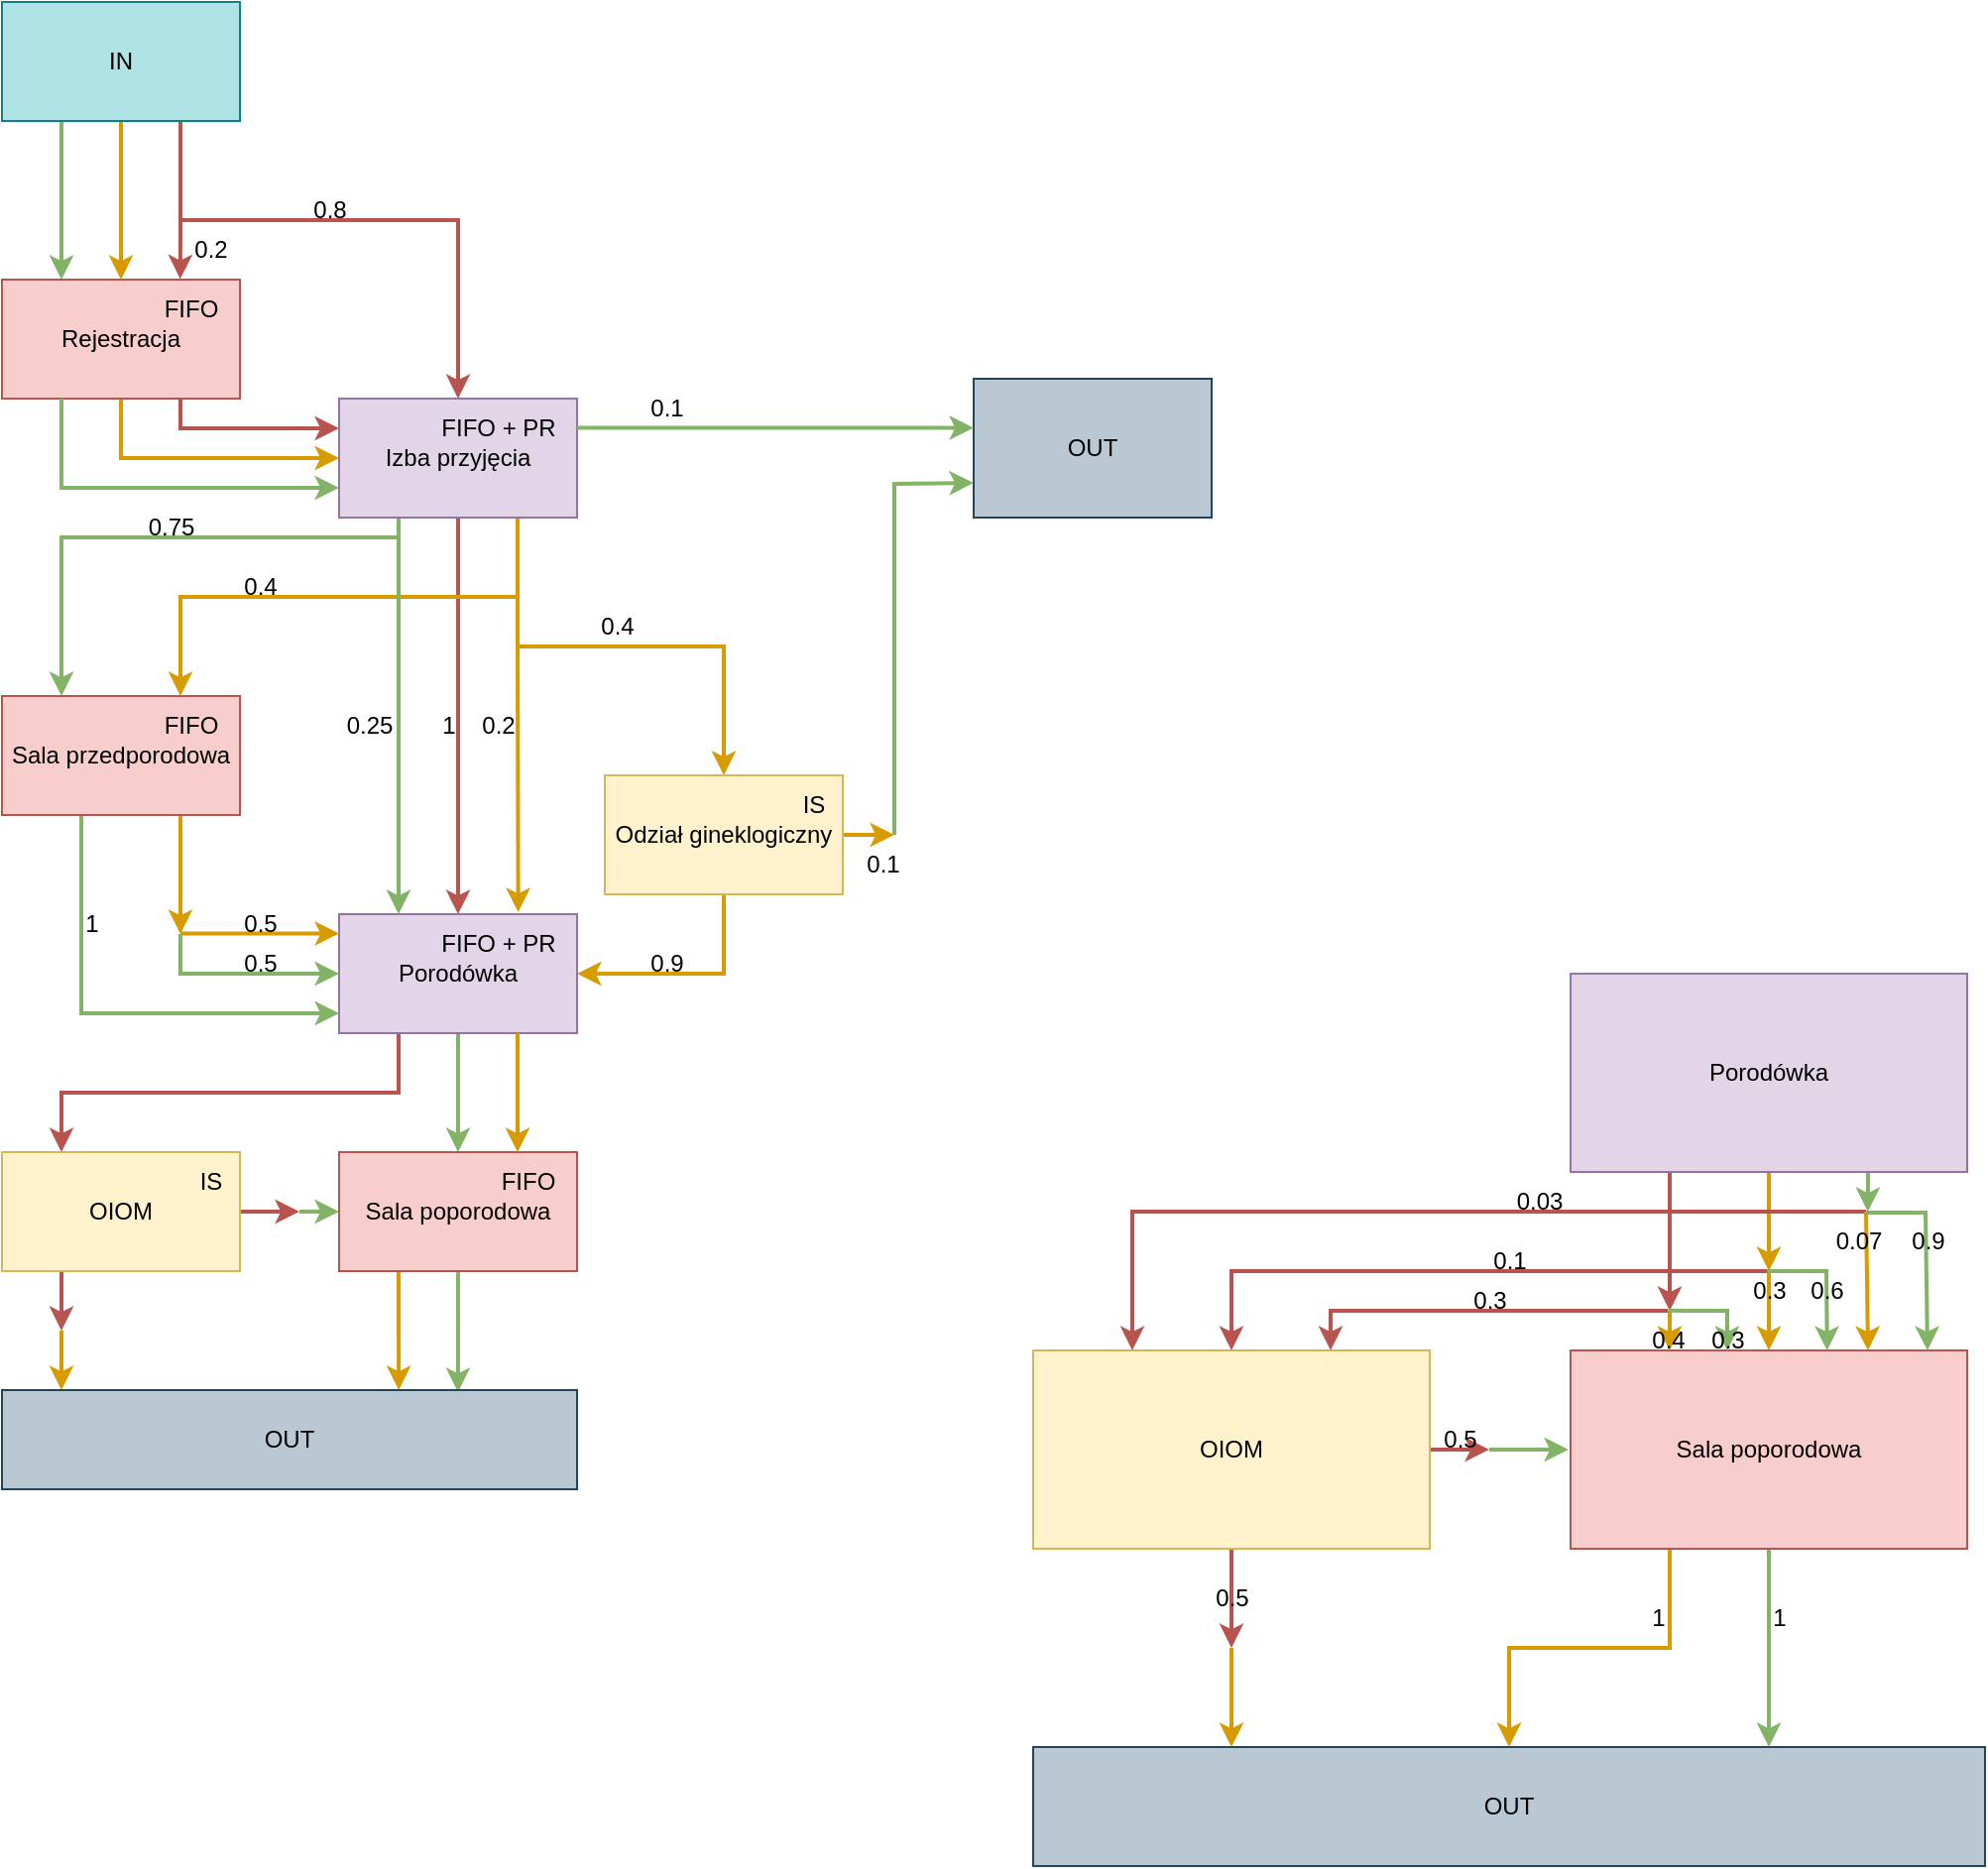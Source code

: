 <mxfile version="26.0.5">
  <diagram name="Strona-1" id="fgU5ulpv1b7WvcS9dqAW">
    <mxGraphModel dx="2074" dy="1132" grid="1" gridSize="10" guides="1" tooltips="1" connect="1" arrows="1" fold="1" page="1" pageScale="1" pageWidth="827" pageHeight="1169" math="0" shadow="0">
      <root>
        <mxCell id="0" />
        <mxCell id="1" parent="0" />
        <mxCell id="whcsbTW-i5qFt0smelnw-29" style="edgeStyle=orthogonalEdgeStyle;rounded=0;orthogonalLoop=1;jettySize=auto;html=1;exitX=0.25;exitY=1;exitDx=0;exitDy=0;entryX=0.25;entryY=0;entryDx=0;entryDy=0;fillColor=#d5e8d4;strokeColor=#82b366;strokeWidth=2;" parent="1" source="_shEbpTUIyo-8CSlQiM0-3" target="whcsbTW-i5qFt0smelnw-2" edge="1">
          <mxGeometry relative="1" as="geometry">
            <mxPoint x="140" y="150" as="sourcePoint" />
          </mxGeometry>
        </mxCell>
        <mxCell id="whcsbTW-i5qFt0smelnw-16" style="edgeStyle=orthogonalEdgeStyle;rounded=0;orthogonalLoop=1;jettySize=auto;html=1;exitX=0.5;exitY=1;exitDx=0;exitDy=0;entryX=0;entryY=0.5;entryDx=0;entryDy=0;strokeWidth=2;fillColor=#ffe6cc;strokeColor=#d79b00;" parent="1" source="whcsbTW-i5qFt0smelnw-2" target="whcsbTW-i5qFt0smelnw-5" edge="1">
          <mxGeometry relative="1" as="geometry">
            <Array as="points">
              <mxPoint x="170" y="290" />
            </Array>
          </mxGeometry>
        </mxCell>
        <mxCell id="whcsbTW-i5qFt0smelnw-2" value="Rejestracja" style="rounded=0;whiteSpace=wrap;html=1;fillColor=#f8cecc;strokeColor=#b85450;" parent="1" vertex="1">
          <mxGeometry x="110" y="200" width="120" height="60" as="geometry" />
        </mxCell>
        <mxCell id="whcsbTW-i5qFt0smelnw-3" value="" style="endArrow=classic;html=1;rounded=0;exitX=0.5;exitY=1;exitDx=0;exitDy=0;entryX=0.5;entryY=0;entryDx=0;entryDy=0;fillColor=#ffe6cc;strokeColor=#d79b00;strokeWidth=2;" parent="1" source="_shEbpTUIyo-8CSlQiM0-3" target="whcsbTW-i5qFt0smelnw-2" edge="1">
          <mxGeometry width="50" height="50" relative="1" as="geometry">
            <mxPoint x="170" y="150" as="sourcePoint" />
            <mxPoint x="440" y="370" as="targetPoint" />
          </mxGeometry>
        </mxCell>
        <mxCell id="whcsbTW-i5qFt0smelnw-20" style="edgeStyle=orthogonalEdgeStyle;rounded=0;orthogonalLoop=1;jettySize=auto;html=1;exitX=0.75;exitY=1;exitDx=0;exitDy=0;entryX=0.5;entryY=0;entryDx=0;entryDy=0;strokeWidth=2;fillColor=#ffe6cc;strokeColor=#d79b00;" parent="1" source="whcsbTW-i5qFt0smelnw-5" target="whcsbTW-i5qFt0smelnw-8" edge="1">
          <mxGeometry relative="1" as="geometry" />
        </mxCell>
        <mxCell id="whcsbTW-i5qFt0smelnw-21" style="edgeStyle=orthogonalEdgeStyle;rounded=0;orthogonalLoop=1;jettySize=auto;html=1;exitX=0.5;exitY=1;exitDx=0;exitDy=0;entryX=0.5;entryY=0;entryDx=0;entryDy=0;strokeWidth=2;fillColor=#f8cecc;strokeColor=#b85450;" parent="1" source="whcsbTW-i5qFt0smelnw-5" target="whcsbTW-i5qFt0smelnw-9" edge="1">
          <mxGeometry relative="1" as="geometry">
            <Array as="points">
              <mxPoint x="340" y="370" />
              <mxPoint x="340" y="370" />
            </Array>
          </mxGeometry>
        </mxCell>
        <mxCell id="whcsbTW-i5qFt0smelnw-22" style="edgeStyle=orthogonalEdgeStyle;rounded=0;orthogonalLoop=1;jettySize=auto;html=1;exitX=0.25;exitY=1;exitDx=0;exitDy=0;entryX=0.25;entryY=0;entryDx=0;entryDy=0;strokeWidth=2;fillColor=#d5e8d4;strokeColor=#82b366;" parent="1" source="whcsbTW-i5qFt0smelnw-5" target="_shEbpTUIyo-8CSlQiM0-2" edge="1">
          <mxGeometry relative="1" as="geometry">
            <Array as="points">
              <mxPoint x="310" y="330" />
              <mxPoint x="140" y="330" />
            </Array>
          </mxGeometry>
        </mxCell>
        <mxCell id="whcsbTW-i5qFt0smelnw-5" value="Izba przyjęcia" style="rounded=0;whiteSpace=wrap;html=1;fillColor=#e1d5e7;strokeColor=#9673a6;" parent="1" vertex="1">
          <mxGeometry x="280" y="260" width="120" height="60" as="geometry" />
        </mxCell>
        <mxCell id="whcsbTW-i5qFt0smelnw-7" value="OUT" style="rounded=0;whiteSpace=wrap;html=1;fillColor=#bac8d3;strokeColor=#23445d;" parent="1" vertex="1">
          <mxGeometry x="600" y="250" width="120" height="70" as="geometry" />
        </mxCell>
        <mxCell id="whcsbTW-i5qFt0smelnw-23" style="edgeStyle=orthogonalEdgeStyle;rounded=0;orthogonalLoop=1;jettySize=auto;html=1;exitX=0.5;exitY=1;exitDx=0;exitDy=0;entryX=1;entryY=0.5;entryDx=0;entryDy=0;strokeWidth=2;fillColor=#ffe6cc;strokeColor=#d79b00;" parent="1" source="whcsbTW-i5qFt0smelnw-8" target="whcsbTW-i5qFt0smelnw-9" edge="1">
          <mxGeometry relative="1" as="geometry" />
        </mxCell>
        <mxCell id="sOwrhF51wG5BLlXzD2gl-3" style="edgeStyle=orthogonalEdgeStyle;rounded=0;orthogonalLoop=1;jettySize=auto;html=1;strokeWidth=2;fillColor=#ffe6cc;strokeColor=#d79b00;" parent="1" source="whcsbTW-i5qFt0smelnw-8" edge="1">
          <mxGeometry relative="1" as="geometry">
            <mxPoint x="560" y="480" as="targetPoint" />
          </mxGeometry>
        </mxCell>
        <mxCell id="whcsbTW-i5qFt0smelnw-8" value="Odział gineklogiczny" style="rounded=0;whiteSpace=wrap;html=1;fillColor=#fff2cc;strokeColor=#d6b656;" parent="1" vertex="1">
          <mxGeometry x="414" y="450" width="120" height="60" as="geometry" />
        </mxCell>
        <mxCell id="whcsbTW-i5qFt0smelnw-24" style="edgeStyle=orthogonalEdgeStyle;rounded=0;orthogonalLoop=1;jettySize=auto;html=1;exitX=0.25;exitY=1;exitDx=0;exitDy=0;entryX=0.25;entryY=0;entryDx=0;entryDy=0;fillColor=#f8cecc;strokeColor=#b85450;strokeWidth=2;" parent="1" source="whcsbTW-i5qFt0smelnw-9" target="whcsbTW-i5qFt0smelnw-11" edge="1">
          <mxGeometry relative="1" as="geometry" />
        </mxCell>
        <mxCell id="whcsbTW-i5qFt0smelnw-25" style="edgeStyle=orthogonalEdgeStyle;rounded=0;orthogonalLoop=1;jettySize=auto;html=1;exitX=0.5;exitY=1;exitDx=0;exitDy=0;entryX=0.5;entryY=0;entryDx=0;entryDy=0;strokeWidth=2;fillColor=#d5e8d4;strokeColor=#82b366;" parent="1" source="whcsbTW-i5qFt0smelnw-9" target="whcsbTW-i5qFt0smelnw-10" edge="1">
          <mxGeometry relative="1" as="geometry" />
        </mxCell>
        <mxCell id="whcsbTW-i5qFt0smelnw-9" value="Porodówka" style="rounded=0;whiteSpace=wrap;html=1;fillColor=#e1d5e7;strokeColor=#9673a6;" parent="1" vertex="1">
          <mxGeometry x="280" y="520" width="120" height="60" as="geometry" />
        </mxCell>
        <mxCell id="whcsbTW-i5qFt0smelnw-28" style="edgeStyle=orthogonalEdgeStyle;rounded=0;orthogonalLoop=1;jettySize=auto;html=1;exitX=0.5;exitY=1;exitDx=0;exitDy=0;strokeWidth=2;fillColor=#d5e8d4;strokeColor=#82b366;entryX=0.793;entryY=0.02;entryDx=0;entryDy=0;entryPerimeter=0;" parent="1" source="whcsbTW-i5qFt0smelnw-10" target="whcsbTW-i5qFt0smelnw-12" edge="1">
          <mxGeometry relative="1" as="geometry">
            <mxPoint x="340" y="758" as="targetPoint" />
          </mxGeometry>
        </mxCell>
        <mxCell id="whcsbTW-i5qFt0smelnw-54" style="edgeStyle=orthogonalEdgeStyle;rounded=0;orthogonalLoop=1;jettySize=auto;html=1;exitX=0.25;exitY=1;exitDx=0;exitDy=0;entryX=0.69;entryY=0;entryDx=0;entryDy=0;strokeWidth=2;fillColor=#ffe6cc;strokeColor=#d79b00;entryPerimeter=0;" parent="1" source="whcsbTW-i5qFt0smelnw-10" target="whcsbTW-i5qFt0smelnw-12" edge="1">
          <mxGeometry relative="1" as="geometry">
            <mxPoint x="200" y="760" as="targetPoint" />
          </mxGeometry>
        </mxCell>
        <mxCell id="whcsbTW-i5qFt0smelnw-10" value="Sala poporodowa" style="rounded=0;whiteSpace=wrap;html=1;fillColor=#f8cecc;strokeColor=#b85450;" parent="1" vertex="1">
          <mxGeometry x="280" y="640" width="120" height="60" as="geometry" />
        </mxCell>
        <mxCell id="whcsbTW-i5qFt0smelnw-26" style="edgeStyle=orthogonalEdgeStyle;rounded=0;orthogonalLoop=1;jettySize=auto;html=1;entryX=0.25;entryY=0;entryDx=0;entryDy=0;strokeWidth=2;fillColor=#ffe6cc;strokeColor=#d79b00;" parent="1" edge="1">
          <mxGeometry relative="1" as="geometry">
            <mxPoint x="140" y="730" as="sourcePoint" />
            <mxPoint x="140" y="760" as="targetPoint" />
          </mxGeometry>
        </mxCell>
        <mxCell id="whcsbTW-i5qFt0smelnw-36" style="edgeStyle=orthogonalEdgeStyle;rounded=0;orthogonalLoop=1;jettySize=auto;html=1;exitX=0.25;exitY=1;exitDx=0;exitDy=0;strokeWidth=2;fillColor=#f8cecc;strokeColor=#b85450;" parent="1" source="whcsbTW-i5qFt0smelnw-11" edge="1">
          <mxGeometry relative="1" as="geometry">
            <mxPoint x="140" y="730" as="targetPoint" />
          </mxGeometry>
        </mxCell>
        <mxCell id="whcsbTW-i5qFt0smelnw-39" style="edgeStyle=orthogonalEdgeStyle;rounded=0;orthogonalLoop=1;jettySize=auto;html=1;exitX=1;exitY=0.5;exitDx=0;exitDy=0;strokeWidth=2;fillColor=#f8cecc;strokeColor=#b85450;" parent="1" source="whcsbTW-i5qFt0smelnw-11" edge="1">
          <mxGeometry relative="1" as="geometry">
            <mxPoint x="260" y="670" as="targetPoint" />
          </mxGeometry>
        </mxCell>
        <mxCell id="whcsbTW-i5qFt0smelnw-11" value="OIOM" style="rounded=0;whiteSpace=wrap;html=1;fillColor=#fff2cc;strokeColor=#d6b656;" parent="1" vertex="1">
          <mxGeometry x="110" y="640" width="120" height="60" as="geometry" />
        </mxCell>
        <mxCell id="whcsbTW-i5qFt0smelnw-12" value="OUT" style="rounded=0;whiteSpace=wrap;html=1;fillColor=#bac8d3;strokeColor=#23445d;" parent="1" vertex="1">
          <mxGeometry x="110" y="760" width="290" height="50" as="geometry" />
        </mxCell>
        <mxCell id="whcsbTW-i5qFt0smelnw-15" value="" style="endArrow=classic;html=1;rounded=0;exitX=0.25;exitY=1;exitDx=0;exitDy=0;entryX=0;entryY=0.75;entryDx=0;entryDy=0;fillColor=#d5e8d4;strokeColor=#82b366;strokeWidth=2;" parent="1" source="whcsbTW-i5qFt0smelnw-2" target="whcsbTW-i5qFt0smelnw-5" edge="1">
          <mxGeometry width="50" height="50" relative="1" as="geometry">
            <mxPoint x="390" y="420" as="sourcePoint" />
            <mxPoint x="140" y="320" as="targetPoint" />
            <Array as="points">
              <mxPoint x="140" y="305" />
            </Array>
          </mxGeometry>
        </mxCell>
        <mxCell id="whcsbTW-i5qFt0smelnw-31" value="" style="endArrow=classic;html=1;rounded=0;strokeWidth=2;fillColor=#d5e8d4;strokeColor=#82b366;" parent="1" edge="1">
          <mxGeometry width="50" height="50" relative="1" as="geometry">
            <mxPoint x="260" y="670" as="sourcePoint" />
            <mxPoint x="280" y="670" as="targetPoint" />
          </mxGeometry>
        </mxCell>
        <mxCell id="whcsbTW-i5qFt0smelnw-32" value="" style="endArrow=classic;html=1;rounded=0;exitX=0.75;exitY=1;exitDx=0;exitDy=0;entryX=0.75;entryY=0;entryDx=0;entryDy=0;strokeWidth=2;fillColor=#ffe6cc;strokeColor=#d79b00;" parent="1" source="whcsbTW-i5qFt0smelnw-9" target="whcsbTW-i5qFt0smelnw-10" edge="1">
          <mxGeometry width="50" height="50" relative="1" as="geometry">
            <mxPoint x="390" y="620" as="sourcePoint" />
            <mxPoint x="370" y="630" as="targetPoint" />
          </mxGeometry>
        </mxCell>
        <mxCell id="whcsbTW-i5qFt0smelnw-43" style="edgeStyle=orthogonalEdgeStyle;rounded=0;orthogonalLoop=1;jettySize=auto;html=1;exitX=1;exitY=0.25;exitDx=0;exitDy=0;strokeWidth=2;fillColor=#d5e8d4;strokeColor=#82b366;entryX=0;entryY=0.5;entryDx=0;entryDy=0;" parent="1" edge="1">
          <mxGeometry relative="1" as="geometry">
            <mxPoint x="600" y="274.74" as="targetPoint" />
            <mxPoint x="400" y="274.74" as="sourcePoint" />
          </mxGeometry>
        </mxCell>
        <mxCell id="whcsbTW-i5qFt0smelnw-47" value="FIFO" style="text;html=1;align=center;verticalAlign=middle;resizable=0;points=[];autosize=1;strokeColor=none;fillColor=none;" parent="1" vertex="1">
          <mxGeometry x="180" y="200" width="50" height="30" as="geometry" />
        </mxCell>
        <mxCell id="whcsbTW-i5qFt0smelnw-48" value="FIFO" style="text;html=1;align=center;verticalAlign=middle;resizable=0;points=[];autosize=1;strokeColor=none;fillColor=none;" parent="1" vertex="1">
          <mxGeometry x="350" y="640" width="50" height="30" as="geometry" />
        </mxCell>
        <mxCell id="whcsbTW-i5qFt0smelnw-49" value="FIFO + PR" style="text;html=1;align=center;verticalAlign=middle;resizable=0;points=[];autosize=1;strokeColor=none;fillColor=none;" parent="1" vertex="1">
          <mxGeometry x="320" y="520" width="80" height="30" as="geometry" />
        </mxCell>
        <mxCell id="whcsbTW-i5qFt0smelnw-51" value="FIFO + PR" style="text;html=1;align=center;verticalAlign=middle;resizable=0;points=[];autosize=1;strokeColor=none;fillColor=none;" parent="1" vertex="1">
          <mxGeometry x="320" y="260" width="80" height="30" as="geometry" />
        </mxCell>
        <mxCell id="whcsbTW-i5qFt0smelnw-52" value="IS" style="text;html=1;align=center;verticalAlign=middle;resizable=0;points=[];autosize=1;strokeColor=none;fillColor=none;" parent="1" vertex="1">
          <mxGeometry x="504" y="450" width="30" height="30" as="geometry" />
        </mxCell>
        <mxCell id="whcsbTW-i5qFt0smelnw-53" value="IS" style="text;html=1;align=center;verticalAlign=middle;resizable=0;points=[];autosize=1;strokeColor=none;fillColor=none;" parent="1" vertex="1">
          <mxGeometry x="200" y="640" width="30" height="30" as="geometry" />
        </mxCell>
        <mxCell id="sOwrhF51wG5BLlXzD2gl-5" value="" style="endArrow=classic;html=1;rounded=0;entryX=0;entryY=0.75;entryDx=0;entryDy=0;strokeWidth=2;fillColor=#d5e8d4;strokeColor=#82b366;" parent="1" target="whcsbTW-i5qFt0smelnw-7" edge="1">
          <mxGeometry width="50" height="50" relative="1" as="geometry">
            <mxPoint x="560" y="480" as="sourcePoint" />
            <mxPoint x="610" y="480" as="targetPoint" />
            <Array as="points">
              <mxPoint x="560" y="303" />
            </Array>
          </mxGeometry>
        </mxCell>
        <mxCell id="sOwrhF51wG5BLlXzD2gl-6" value="" style="endArrow=classic;html=1;rounded=0;entryX=0.629;entryY=-0.033;entryDx=0;entryDy=0;entryPerimeter=0;fillColor=#ffe6cc;strokeColor=#d79b00;strokeWidth=2;" parent="1" target="whcsbTW-i5qFt0smelnw-49" edge="1">
          <mxGeometry width="50" height="50" relative="1" as="geometry">
            <mxPoint x="370" y="380" as="sourcePoint" />
            <mxPoint x="534" y="560" as="targetPoint" />
          </mxGeometry>
        </mxCell>
        <mxCell id="sOwrhF51wG5BLlXzD2gl-7" value="0.2" style="text;html=1;align=center;verticalAlign=middle;resizable=0;points=[];autosize=1;strokeColor=none;fillColor=none;" parent="1" vertex="1">
          <mxGeometry x="340" y="410" width="40" height="30" as="geometry" />
        </mxCell>
        <mxCell id="sOwrhF51wG5BLlXzD2gl-12" value="0.4" style="text;html=1;align=center;verticalAlign=middle;resizable=0;points=[];autosize=1;strokeColor=none;fillColor=none;" parent="1" vertex="1">
          <mxGeometry x="400" y="360" width="40" height="30" as="geometry" />
        </mxCell>
        <mxCell id="sOwrhF51wG5BLlXzD2gl-13" value="0.9" style="text;html=1;align=center;verticalAlign=middle;resizable=0;points=[];autosize=1;strokeColor=none;fillColor=none;" parent="1" vertex="1">
          <mxGeometry x="425" y="530" width="40" height="30" as="geometry" />
        </mxCell>
        <mxCell id="sOwrhF51wG5BLlXzD2gl-14" value="0.1" style="text;html=1;align=center;verticalAlign=middle;resizable=0;points=[];autosize=1;strokeColor=none;fillColor=none;" parent="1" vertex="1">
          <mxGeometry x="534" y="480" width="40" height="30" as="geometry" />
        </mxCell>
        <mxCell id="sOwrhF51wG5BLlXzD2gl-15" value="0.75" style="text;html=1;align=center;verticalAlign=middle;resizable=0;points=[];autosize=1;strokeColor=none;fillColor=none;" parent="1" vertex="1">
          <mxGeometry x="170" y="310" width="50" height="30" as="geometry" />
        </mxCell>
        <mxCell id="sOwrhF51wG5BLlXzD2gl-16" value="1" style="text;html=1;align=center;verticalAlign=middle;resizable=0;points=[];autosize=1;strokeColor=none;fillColor=none;" parent="1" vertex="1">
          <mxGeometry x="320" y="410" width="30" height="30" as="geometry" />
        </mxCell>
        <mxCell id="sOwrhF51wG5BLlXzD2gl-25" style="edgeStyle=orthogonalEdgeStyle;rounded=0;orthogonalLoop=1;jettySize=auto;html=1;exitX=0.25;exitY=1;exitDx=0;exitDy=0;fillColor=#f8cecc;strokeColor=#b85450;strokeWidth=2;" parent="1" source="sOwrhF51wG5BLlXzD2gl-19" edge="1">
          <mxGeometry relative="1" as="geometry">
            <mxPoint x="951" y="720" as="targetPoint" />
          </mxGeometry>
        </mxCell>
        <mxCell id="sOwrhF51wG5BLlXzD2gl-39" style="edgeStyle=orthogonalEdgeStyle;rounded=0;orthogonalLoop=1;jettySize=auto;html=1;exitX=0.5;exitY=1;exitDx=0;exitDy=0;fillColor=#ffe6cc;strokeColor=#d79b00;strokeWidth=2;" parent="1" source="sOwrhF51wG5BLlXzD2gl-19" edge="1">
          <mxGeometry relative="1" as="geometry">
            <mxPoint x="1001" y="700" as="targetPoint" />
          </mxGeometry>
        </mxCell>
        <mxCell id="sOwrhF51wG5BLlXzD2gl-40" style="edgeStyle=orthogonalEdgeStyle;rounded=0;orthogonalLoop=1;jettySize=auto;html=1;exitX=0.75;exitY=1;exitDx=0;exitDy=0;fillColor=#d5e8d4;strokeColor=#82b366;strokeWidth=2;" parent="1" source="sOwrhF51wG5BLlXzD2gl-19" edge="1">
          <mxGeometry relative="1" as="geometry">
            <mxPoint x="1050.889" y="670" as="targetPoint" />
          </mxGeometry>
        </mxCell>
        <mxCell id="sOwrhF51wG5BLlXzD2gl-19" value="Porodówka" style="rounded=0;whiteSpace=wrap;html=1;fillColor=#e1d5e7;strokeColor=#9673a6;" parent="1" vertex="1">
          <mxGeometry x="901" y="550" width="200" height="100" as="geometry" />
        </mxCell>
        <mxCell id="sOwrhF51wG5BLlXzD2gl-55" value="" style="edgeStyle=orthogonalEdgeStyle;rounded=0;orthogonalLoop=1;jettySize=auto;html=1;fillColor=#f8cecc;strokeColor=#b85450;strokeWidth=2;" parent="1" source="sOwrhF51wG5BLlXzD2gl-20" edge="1">
          <mxGeometry relative="1" as="geometry">
            <mxPoint x="730" y="890" as="targetPoint" />
          </mxGeometry>
        </mxCell>
        <mxCell id="sOwrhF51wG5BLlXzD2gl-58" style="edgeStyle=orthogonalEdgeStyle;rounded=0;orthogonalLoop=1;jettySize=auto;html=1;exitX=1;exitY=0.5;exitDx=0;exitDy=0;fillColor=#f8cecc;strokeColor=#b85450;strokeWidth=2;" parent="1" source="sOwrhF51wG5BLlXzD2gl-20" edge="1">
          <mxGeometry relative="1" as="geometry">
            <mxPoint x="860" y="790" as="targetPoint" />
          </mxGeometry>
        </mxCell>
        <mxCell id="sOwrhF51wG5BLlXzD2gl-20" value="OIOM" style="rounded=0;whiteSpace=wrap;html=1;fillColor=#fff2cc;strokeColor=#d6b656;" parent="1" vertex="1">
          <mxGeometry x="630" y="740" width="200" height="100" as="geometry" />
        </mxCell>
        <mxCell id="sOwrhF51wG5BLlXzD2gl-21" value="OUT" style="rounded=0;whiteSpace=wrap;html=1;fillColor=#bac8d3;strokeColor=#23445d;" parent="1" vertex="1">
          <mxGeometry x="630" y="940" width="480" height="60" as="geometry" />
        </mxCell>
        <mxCell id="sOwrhF51wG5BLlXzD2gl-63" style="edgeStyle=orthogonalEdgeStyle;rounded=0;orthogonalLoop=1;jettySize=auto;html=1;exitX=0.5;exitY=1;exitDx=0;exitDy=0;strokeWidth=2;fillColor=#d5e8d4;strokeColor=#82b366;" parent="1" source="sOwrhF51wG5BLlXzD2gl-23" edge="1">
          <mxGeometry relative="1" as="geometry">
            <mxPoint x="1001" y="940" as="targetPoint" />
          </mxGeometry>
        </mxCell>
        <mxCell id="_shEbpTUIyo-8CSlQiM0-23" style="edgeStyle=orthogonalEdgeStyle;rounded=0;orthogonalLoop=1;jettySize=auto;html=1;exitX=0.25;exitY=1;exitDx=0;exitDy=0;entryX=0.5;entryY=0;entryDx=0;entryDy=0;fillColor=#ffe6cc;strokeColor=#d79b00;strokeWidth=2;" edge="1" parent="1" source="sOwrhF51wG5BLlXzD2gl-23" target="sOwrhF51wG5BLlXzD2gl-21">
          <mxGeometry relative="1" as="geometry" />
        </mxCell>
        <mxCell id="sOwrhF51wG5BLlXzD2gl-23" value="Sala poporodowa" style="rounded=0;whiteSpace=wrap;html=1;fillColor=#f8cecc;strokeColor=#b85450;" parent="1" vertex="1">
          <mxGeometry x="901" y="740" width="200" height="100" as="geometry" />
        </mxCell>
        <mxCell id="sOwrhF51wG5BLlXzD2gl-31" value="" style="endArrow=classic;html=1;rounded=0;fillColor=#f8cecc;strokeColor=#b85450;entryX=0.75;entryY=0;entryDx=0;entryDy=0;strokeWidth=2;" parent="1" target="sOwrhF51wG5BLlXzD2gl-20" edge="1">
          <mxGeometry width="50" height="50" relative="1" as="geometry">
            <mxPoint x="950" y="720" as="sourcePoint" />
            <mxPoint x="750" y="720" as="targetPoint" />
            <Array as="points">
              <mxPoint x="780" y="720" />
            </Array>
          </mxGeometry>
        </mxCell>
        <mxCell id="sOwrhF51wG5BLlXzD2gl-32" value="" style="endArrow=classic;html=1;rounded=0;entryX=0.25;entryY=0;entryDx=0;entryDy=0;fillColor=#ffe6cc;strokeColor=#d79b00;strokeWidth=2;" parent="1" target="sOwrhF51wG5BLlXzD2gl-23" edge="1">
          <mxGeometry width="50" height="50" relative="1" as="geometry">
            <mxPoint x="951" y="720" as="sourcePoint" />
            <mxPoint x="990" y="700" as="targetPoint" />
          </mxGeometry>
        </mxCell>
        <mxCell id="sOwrhF51wG5BLlXzD2gl-33" value="" style="endArrow=classic;html=1;rounded=0;fillColor=#d5e8d4;strokeColor=#82b366;strokeWidth=2;exitX=0.504;exitY=-0.005;exitDx=0;exitDy=0;exitPerimeter=0;" parent="1" source="sOwrhF51wG5BLlXzD2gl-51" edge="1">
          <mxGeometry width="50" height="50" relative="1" as="geometry">
            <mxPoint x="950" y="720" as="sourcePoint" />
            <mxPoint x="980" y="740" as="targetPoint" />
            <Array as="points">
              <mxPoint x="950" y="720" />
              <mxPoint x="960" y="720" />
              <mxPoint x="980" y="720" />
            </Array>
          </mxGeometry>
        </mxCell>
        <mxCell id="sOwrhF51wG5BLlXzD2gl-34" value="" style="endArrow=classic;html=1;rounded=0;fillColor=#f8cecc;strokeColor=#b85450;entryX=0.5;entryY=0;entryDx=0;entryDy=0;strokeWidth=2;" parent="1" target="sOwrhF51wG5BLlXzD2gl-20" edge="1">
          <mxGeometry width="50" height="50" relative="1" as="geometry">
            <mxPoint x="1000" y="700" as="sourcePoint" />
            <mxPoint x="750" y="700" as="targetPoint" />
            <Array as="points">
              <mxPoint x="730" y="700" />
            </Array>
          </mxGeometry>
        </mxCell>
        <mxCell id="sOwrhF51wG5BLlXzD2gl-35" value="" style="endArrow=classic;html=1;rounded=0;entryX=0.5;entryY=0;entryDx=0;entryDy=0;fillColor=#ffe6cc;strokeColor=#d79b00;strokeWidth=2;" parent="1" edge="1">
          <mxGeometry width="50" height="50" relative="1" as="geometry">
            <mxPoint x="1001" y="700" as="sourcePoint" />
            <mxPoint x="1001" y="740" as="targetPoint" />
          </mxGeometry>
        </mxCell>
        <mxCell id="sOwrhF51wG5BLlXzD2gl-36" value="" style="endArrow=classic;html=1;rounded=0;fillColor=#d5e8d4;strokeColor=#82b366;entryX=0.647;entryY=0;entryDx=0;entryDy=0;entryPerimeter=0;strokeWidth=2;" parent="1" target="sOwrhF51wG5BLlXzD2gl-23" edge="1">
          <mxGeometry width="50" height="50" relative="1" as="geometry">
            <mxPoint x="1000" y="700" as="sourcePoint" />
            <mxPoint x="1030" y="737" as="targetPoint" />
            <Array as="points">
              <mxPoint x="1010" y="700" />
              <mxPoint x="1020" y="700" />
              <mxPoint x="1030" y="700" />
            </Array>
          </mxGeometry>
        </mxCell>
        <mxCell id="sOwrhF51wG5BLlXzD2gl-38" value="" style="endArrow=classic;html=1;rounded=0;fillColor=#f8cecc;strokeColor=#b85450;entryX=0.25;entryY=0;entryDx=0;entryDy=0;strokeWidth=2;" parent="1" target="sOwrhF51wG5BLlXzD2gl-20" edge="1">
          <mxGeometry width="50" height="50" relative="1" as="geometry">
            <mxPoint x="1050" y="670" as="sourcePoint" />
            <mxPoint x="830" y="670" as="targetPoint" />
            <Array as="points">
              <mxPoint x="680" y="670" />
            </Array>
          </mxGeometry>
        </mxCell>
        <mxCell id="sOwrhF51wG5BLlXzD2gl-41" value="" style="endArrow=classic;html=1;rounded=0;entryX=0.75;entryY=0;entryDx=0;entryDy=0;fillColor=#ffe6cc;strokeColor=#d79b00;strokeWidth=2;" parent="1" target="sOwrhF51wG5BLlXzD2gl-23" edge="1">
          <mxGeometry width="50" height="50" relative="1" as="geometry">
            <mxPoint x="1050" y="670" as="sourcePoint" />
            <mxPoint x="1130" y="740" as="targetPoint" />
          </mxGeometry>
        </mxCell>
        <mxCell id="sOwrhF51wG5BLlXzD2gl-42" value="" style="endArrow=classic;html=1;rounded=0;fillColor=#d5e8d4;strokeColor=#82b366;entryX=0.9;entryY=0;entryDx=0;entryDy=0;entryPerimeter=0;strokeWidth=2;" parent="1" target="sOwrhF51wG5BLlXzD2gl-23" edge="1">
          <mxGeometry width="50" height="50" relative="1" as="geometry">
            <mxPoint x="1050" y="670.5" as="sourcePoint" />
            <mxPoint x="1080" y="709.5" as="targetPoint" />
            <Array as="points">
              <mxPoint x="1060" y="670.5" />
              <mxPoint x="1070" y="670.5" />
              <mxPoint x="1080" y="670.5" />
            </Array>
          </mxGeometry>
        </mxCell>
        <mxCell id="sOwrhF51wG5BLlXzD2gl-43" value="0.9" style="text;html=1;align=center;verticalAlign=middle;resizable=0;points=[];autosize=1;strokeColor=none;fillColor=none;" parent="1" vertex="1">
          <mxGeometry x="1061" y="670" width="40" height="30" as="geometry" />
        </mxCell>
        <mxCell id="sOwrhF51wG5BLlXzD2gl-44" value="0.07" style="text;html=1;align=center;verticalAlign=middle;resizable=0;points=[];autosize=1;strokeColor=none;fillColor=none;" parent="1" vertex="1">
          <mxGeometry x="1021" y="670" width="50" height="30" as="geometry" />
        </mxCell>
        <mxCell id="sOwrhF51wG5BLlXzD2gl-45" value="0.6" style="text;html=1;align=center;verticalAlign=middle;resizable=0;points=[];autosize=1;strokeColor=none;fillColor=none;" parent="1" vertex="1">
          <mxGeometry x="1010" y="695" width="40" height="30" as="geometry" />
        </mxCell>
        <mxCell id="sOwrhF51wG5BLlXzD2gl-47" value="0.3" style="text;html=1;align=center;verticalAlign=middle;resizable=0;points=[];autosize=1;strokeColor=none;fillColor=none;" parent="1" vertex="1">
          <mxGeometry x="981" y="695" width="40" height="30" as="geometry" />
        </mxCell>
        <mxCell id="sOwrhF51wG5BLlXzD2gl-48" value="0.1" style="text;html=1;align=center;verticalAlign=middle;resizable=0;points=[];autosize=1;strokeColor=none;fillColor=none;" parent="1" vertex="1">
          <mxGeometry x="850" y="680" width="40" height="30" as="geometry" />
        </mxCell>
        <mxCell id="sOwrhF51wG5BLlXzD2gl-49" value="0.03" style="text;html=1;align=center;verticalAlign=middle;resizable=0;points=[];autosize=1;strokeColor=none;fillColor=none;" parent="1" vertex="1">
          <mxGeometry x="860" y="650" width="50" height="30" as="geometry" />
        </mxCell>
        <mxCell id="sOwrhF51wG5BLlXzD2gl-50" value="0.3" style="text;html=1;align=center;verticalAlign=middle;resizable=0;points=[];autosize=1;strokeColor=none;fillColor=none;" parent="1" vertex="1">
          <mxGeometry x="840" y="700" width="40" height="30" as="geometry" />
        </mxCell>
        <mxCell id="sOwrhF51wG5BLlXzD2gl-51" value="0.4" style="text;html=1;align=center;verticalAlign=middle;resizable=0;points=[];autosize=1;strokeColor=none;fillColor=none;" parent="1" vertex="1">
          <mxGeometry x="930" y="720" width="40" height="30" as="geometry" />
        </mxCell>
        <mxCell id="sOwrhF51wG5BLlXzD2gl-53" value="0.3" style="text;html=1;align=center;verticalAlign=middle;resizable=0;points=[];autosize=1;strokeColor=none;fillColor=none;" parent="1" vertex="1">
          <mxGeometry x="960" y="720" width="40" height="30" as="geometry" />
        </mxCell>
        <mxCell id="sOwrhF51wG5BLlXzD2gl-57" value="" style="edgeStyle=orthogonalEdgeStyle;rounded=0;orthogonalLoop=1;jettySize=auto;html=1;strokeWidth=2;fillColor=#ffe6cc;strokeColor=#d79b00;" parent="1" edge="1">
          <mxGeometry relative="1" as="geometry">
            <mxPoint x="730" y="890" as="sourcePoint" />
            <mxPoint x="730" y="940" as="targetPoint" />
          </mxGeometry>
        </mxCell>
        <mxCell id="sOwrhF51wG5BLlXzD2gl-59" style="edgeStyle=orthogonalEdgeStyle;rounded=0;orthogonalLoop=1;jettySize=auto;html=1;fillColor=#d5e8d4;strokeColor=#82b366;strokeWidth=2;" parent="1" edge="1">
          <mxGeometry relative="1" as="geometry">
            <mxPoint x="900" y="789.98" as="targetPoint" />
            <mxPoint x="860" y="790" as="sourcePoint" />
            <Array as="points">
              <mxPoint x="890" y="789.98" />
              <mxPoint x="890" y="789.98" />
            </Array>
          </mxGeometry>
        </mxCell>
        <mxCell id="sOwrhF51wG5BLlXzD2gl-60" value="0.5" style="text;html=1;align=center;verticalAlign=middle;resizable=0;points=[];autosize=1;strokeColor=none;fillColor=none;" parent="1" vertex="1">
          <mxGeometry x="710" y="850" width="40" height="30" as="geometry" />
        </mxCell>
        <mxCell id="sOwrhF51wG5BLlXzD2gl-61" value="0.5" style="text;html=1;align=center;verticalAlign=middle;resizable=0;points=[];autosize=1;strokeColor=none;fillColor=none;" parent="1" vertex="1">
          <mxGeometry x="825" y="770" width="40" height="30" as="geometry" />
        </mxCell>
        <mxCell id="sOwrhF51wG5BLlXzD2gl-68" value="1" style="text;html=1;align=center;verticalAlign=middle;resizable=0;points=[];autosize=1;strokeColor=none;fillColor=none;" parent="1" vertex="1">
          <mxGeometry x="991" y="860" width="30" height="30" as="geometry" />
        </mxCell>
        <mxCell id="jwr_EJtOq0DxzBWI8Z7X-1" value="0.1" style="text;html=1;align=center;verticalAlign=middle;resizable=0;points=[];autosize=1;strokeColor=none;fillColor=none;" parent="1" vertex="1">
          <mxGeometry x="425" y="250" width="40" height="30" as="geometry" />
        </mxCell>
        <mxCell id="_shEbpTUIyo-8CSlQiM0-63" style="edgeStyle=orthogonalEdgeStyle;rounded=0;orthogonalLoop=1;jettySize=auto;html=1;exitX=0.25;exitY=1;exitDx=0;exitDy=0;strokeWidth=2;fillColor=#d5e8d4;strokeColor=#82b366;" edge="1" parent="1">
          <mxGeometry relative="1" as="geometry">
            <mxPoint x="280" y="570" as="targetPoint" />
            <mxPoint x="150" y="460" as="sourcePoint" />
            <Array as="points">
              <mxPoint x="150" y="570" />
            </Array>
          </mxGeometry>
        </mxCell>
        <mxCell id="_shEbpTUIyo-8CSlQiM0-64" style="edgeStyle=orthogonalEdgeStyle;rounded=0;orthogonalLoop=1;jettySize=auto;html=1;exitX=0.75;exitY=1;exitDx=0;exitDy=0;strokeWidth=2;fillColor=#ffe6cc;strokeColor=#d79b00;" edge="1" parent="1" source="_shEbpTUIyo-8CSlQiM0-2">
          <mxGeometry relative="1" as="geometry">
            <mxPoint x="200" y="530" as="targetPoint" />
          </mxGeometry>
        </mxCell>
        <mxCell id="_shEbpTUIyo-8CSlQiM0-2" value="Sala przedporodowa" style="rounded=0;whiteSpace=wrap;html=1;fillColor=#f8cecc;strokeColor=#b85450;" vertex="1" parent="1">
          <mxGeometry x="110" y="410" width="120" height="60" as="geometry" />
        </mxCell>
        <mxCell id="_shEbpTUIyo-8CSlQiM0-4" style="edgeStyle=orthogonalEdgeStyle;rounded=0;orthogonalLoop=1;jettySize=auto;html=1;exitX=0.75;exitY=1;exitDx=0;exitDy=0;entryX=0.5;entryY=0;entryDx=0;entryDy=0;fillColor=#f8cecc;strokeColor=#b85450;strokeWidth=2;" edge="1" parent="1" source="_shEbpTUIyo-8CSlQiM0-3" target="whcsbTW-i5qFt0smelnw-5">
          <mxGeometry relative="1" as="geometry">
            <Array as="points">
              <mxPoint x="200" y="170" />
              <mxPoint x="340" y="170" />
            </Array>
          </mxGeometry>
        </mxCell>
        <mxCell id="_shEbpTUIyo-8CSlQiM0-3" value="IN" style="rounded=0;whiteSpace=wrap;html=1;fillColor=#b0e3e6;strokeColor=#0e8088;" vertex="1" parent="1">
          <mxGeometry x="110" y="60" width="120" height="60" as="geometry" />
        </mxCell>
        <mxCell id="_shEbpTUIyo-8CSlQiM0-9" value="" style="endArrow=classic;html=1;rounded=0;fillColor=#ffe6cc;strokeColor=#d79b00;strokeWidth=2;" edge="1" parent="1">
          <mxGeometry width="50" height="50" relative="1" as="geometry">
            <mxPoint x="370" y="360" as="sourcePoint" />
            <mxPoint x="200" y="410" as="targetPoint" />
            <Array as="points">
              <mxPoint x="290" y="360" />
              <mxPoint x="200" y="360" />
              <mxPoint x="200" y="380" />
            </Array>
          </mxGeometry>
        </mxCell>
        <mxCell id="_shEbpTUIyo-8CSlQiM0-10" value="0.4" style="text;html=1;align=center;verticalAlign=middle;resizable=0;points=[];autosize=1;strokeColor=none;fillColor=none;" vertex="1" parent="1">
          <mxGeometry x="220" y="340" width="40" height="30" as="geometry" />
        </mxCell>
        <mxCell id="_shEbpTUIyo-8CSlQiM0-16" value="FIFO" style="text;html=1;align=center;verticalAlign=middle;resizable=0;points=[];autosize=1;strokeColor=none;fillColor=none;" vertex="1" parent="1">
          <mxGeometry x="180" y="410" width="50" height="30" as="geometry" />
        </mxCell>
        <mxCell id="_shEbpTUIyo-8CSlQiM0-29" value="1" style="text;html=1;align=center;verticalAlign=middle;resizable=0;points=[];autosize=1;strokeColor=none;fillColor=none;" vertex="1" parent="1">
          <mxGeometry x="930" y="860" width="30" height="30" as="geometry" />
        </mxCell>
        <mxCell id="_shEbpTUIyo-8CSlQiM0-66" value="" style="endArrow=classic;html=1;rounded=0;entryX=-0.015;entryY=0.669;entryDx=0;entryDy=0;entryPerimeter=0;fillColor=#ffe6cc;strokeColor=#d79b00;strokeWidth=2;" edge="1" parent="1">
          <mxGeometry width="50" height="50" relative="1" as="geometry">
            <mxPoint x="200" y="529.77" as="sourcePoint" />
            <mxPoint x="280" y="529.77" as="targetPoint" />
            <Array as="points">
              <mxPoint x="200" y="529.77" />
            </Array>
          </mxGeometry>
        </mxCell>
        <mxCell id="_shEbpTUIyo-8CSlQiM0-67" value="" style="endArrow=classic;html=1;rounded=0;entryX=-0.015;entryY=0.669;entryDx=0;entryDy=0;entryPerimeter=0;strokeWidth=2;fillColor=#d5e8d4;strokeColor=#82b366;" edge="1" parent="1">
          <mxGeometry width="50" height="50" relative="1" as="geometry">
            <mxPoint x="200" y="550" as="sourcePoint" />
            <mxPoint x="280" y="550" as="targetPoint" />
            <Array as="points">
              <mxPoint x="200" y="530" />
              <mxPoint x="200" y="550" />
              <mxPoint x="240" y="550" />
            </Array>
          </mxGeometry>
        </mxCell>
        <mxCell id="_shEbpTUIyo-8CSlQiM0-70" value="1" style="text;html=1;align=center;verticalAlign=middle;resizable=0;points=[];autosize=1;strokeColor=none;fillColor=none;" vertex="1" parent="1">
          <mxGeometry x="140" y="510" width="30" height="30" as="geometry" />
        </mxCell>
        <mxCell id="_shEbpTUIyo-8CSlQiM0-72" value="0.5" style="text;html=1;align=center;verticalAlign=middle;resizable=0;points=[];autosize=1;strokeColor=none;fillColor=none;" vertex="1" parent="1">
          <mxGeometry x="220" y="510" width="40" height="30" as="geometry" />
        </mxCell>
        <mxCell id="_shEbpTUIyo-8CSlQiM0-73" value="0.5" style="text;html=1;align=center;verticalAlign=middle;resizable=0;points=[];autosize=1;strokeColor=none;fillColor=none;" vertex="1" parent="1">
          <mxGeometry x="220" y="530" width="40" height="30" as="geometry" />
        </mxCell>
        <mxCell id="_shEbpTUIyo-8CSlQiM0-77" value="" style="endArrow=classic;html=1;rounded=0;entryX=0.397;entryY=-0.01;entryDx=0;entryDy=0;entryPerimeter=0;strokeWidth=2;fillColor=#f8cecc;strokeColor=#b85450;" edge="1" parent="1" target="whcsbTW-i5qFt0smelnw-47">
          <mxGeometry width="50" height="50" relative="1" as="geometry">
            <mxPoint x="200" y="170" as="sourcePoint" />
            <mxPoint x="200" y="190" as="targetPoint" />
            <Array as="points">
              <mxPoint x="200" y="180" />
            </Array>
          </mxGeometry>
        </mxCell>
        <mxCell id="_shEbpTUIyo-8CSlQiM0-78" value="0.8" style="text;html=1;align=center;verticalAlign=middle;resizable=0;points=[];autosize=1;strokeColor=none;fillColor=none;" vertex="1" parent="1">
          <mxGeometry x="255" y="150" width="40" height="30" as="geometry" />
        </mxCell>
        <mxCell id="_shEbpTUIyo-8CSlQiM0-79" value="0.2" style="text;html=1;align=center;verticalAlign=middle;resizable=0;points=[];autosize=1;strokeColor=none;fillColor=none;" vertex="1" parent="1">
          <mxGeometry x="195" y="170" width="40" height="30" as="geometry" />
        </mxCell>
        <mxCell id="_shEbpTUIyo-8CSlQiM0-80" value="" style="endArrow=classic;html=1;rounded=0;entryX=0.25;entryY=0;entryDx=0;entryDy=0;strokeWidth=2;fillColor=#d5e8d4;strokeColor=#82b366;" edge="1" parent="1" target="whcsbTW-i5qFt0smelnw-9">
          <mxGeometry width="50" height="50" relative="1" as="geometry">
            <mxPoint x="310" y="330" as="sourcePoint" />
            <mxPoint x="270" y="450" as="targetPoint" />
            <Array as="points">
              <mxPoint x="310" y="420" />
            </Array>
          </mxGeometry>
        </mxCell>
        <mxCell id="_shEbpTUIyo-8CSlQiM0-81" value="0.25" style="text;html=1;align=center;verticalAlign=middle;resizable=0;points=[];autosize=1;strokeColor=none;fillColor=none;" vertex="1" parent="1">
          <mxGeometry x="270" y="410" width="50" height="30" as="geometry" />
        </mxCell>
        <mxCell id="_shEbpTUIyo-8CSlQiM0-85" value="" style="endArrow=classic;html=1;rounded=0;entryX=0;entryY=0.25;entryDx=0;entryDy=0;strokeWidth=2;fillColor=#f8cecc;strokeColor=#b85450;" edge="1" parent="1" target="whcsbTW-i5qFt0smelnw-5">
          <mxGeometry width="50" height="50" relative="1" as="geometry">
            <mxPoint x="200" y="260" as="sourcePoint" />
            <mxPoint x="200" y="280" as="targetPoint" />
            <Array as="points">
              <mxPoint x="200" y="275" />
            </Array>
          </mxGeometry>
        </mxCell>
      </root>
    </mxGraphModel>
  </diagram>
</mxfile>
